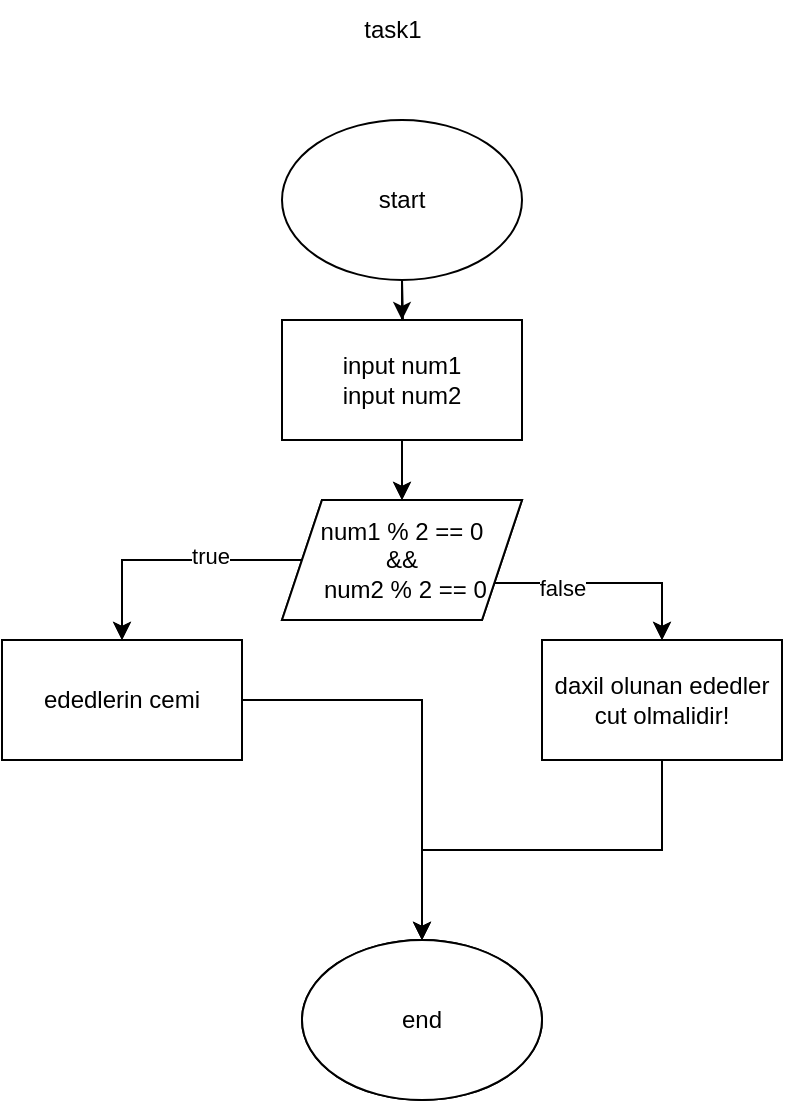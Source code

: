 <mxfile version="26.0.16">
  <diagram name="Страница — 1" id="8J66_-uDEm4GCvcUEeyM">
    <mxGraphModel dx="1280" dy="1651" grid="1" gridSize="10" guides="1" tooltips="1" connect="1" arrows="1" fold="1" page="1" pageScale="1" pageWidth="827" pageHeight="1169" math="0" shadow="0">
      <root>
        <mxCell id="0" />
        <mxCell id="1" parent="0" />
        <mxCell id="rXha1yn2Jos-oDwd2vt6-12" value="" style="edgeStyle=orthogonalEdgeStyle;rounded=0;orthogonalLoop=1;jettySize=auto;html=1;" edge="1" parent="1" source="rXha1yn2Jos-oDwd2vt6-1" target="rXha1yn2Jos-oDwd2vt6-6">
          <mxGeometry relative="1" as="geometry" />
        </mxCell>
        <mxCell id="rXha1yn2Jos-oDwd2vt6-1" value="start" style="ellipse;whiteSpace=wrap;html=1;" vertex="1" parent="1">
          <mxGeometry x="40" y="10" width="120" height="80" as="geometry" />
        </mxCell>
        <mxCell id="rXha1yn2Jos-oDwd2vt6-2" value="end" style="ellipse;whiteSpace=wrap;html=1;" vertex="1" parent="1">
          <mxGeometry x="50" y="420" width="120" height="80" as="geometry" />
        </mxCell>
        <mxCell id="rXha1yn2Jos-oDwd2vt6-14" style="edgeStyle=orthogonalEdgeStyle;rounded=0;orthogonalLoop=1;jettySize=auto;html=1;entryX=0.5;entryY=0;entryDx=0;entryDy=0;" edge="1" parent="1" source="rXha1yn2Jos-oDwd2vt6-3" target="rXha1yn2Jos-oDwd2vt6-9">
          <mxGeometry relative="1" as="geometry" />
        </mxCell>
        <mxCell id="rXha1yn2Jos-oDwd2vt6-19" value="true" style="edgeLabel;html=1;align=center;verticalAlign=middle;resizable=0;points=[];" vertex="1" connectable="0" parent="rXha1yn2Jos-oDwd2vt6-14">
          <mxGeometry x="-0.292" y="-2" relative="1" as="geometry">
            <mxPoint as="offset" />
          </mxGeometry>
        </mxCell>
        <mxCell id="rXha1yn2Jos-oDwd2vt6-17" style="edgeStyle=orthogonalEdgeStyle;rounded=0;orthogonalLoop=1;jettySize=auto;html=1;exitX=1;exitY=0.75;exitDx=0;exitDy=0;entryX=0.5;entryY=0;entryDx=0;entryDy=0;" edge="1" parent="1" source="rXha1yn2Jos-oDwd2vt6-3" target="rXha1yn2Jos-oDwd2vt6-10">
          <mxGeometry relative="1" as="geometry" />
        </mxCell>
        <mxCell id="rXha1yn2Jos-oDwd2vt6-20" value="false" style="edgeLabel;html=1;align=center;verticalAlign=middle;resizable=0;points=[];" vertex="1" connectable="0" parent="rXha1yn2Jos-oDwd2vt6-17">
          <mxGeometry x="-0.398" y="-2" relative="1" as="geometry">
            <mxPoint as="offset" />
          </mxGeometry>
        </mxCell>
        <mxCell id="rXha1yn2Jos-oDwd2vt6-3" value="num &amp;gt;= 1&lt;div&gt;&amp;amp;&amp;amp;&lt;/div&gt;&lt;div&gt;num &amp;lt;=99&lt;/div&gt;" style="shape=parallelogram;perimeter=parallelogramPerimeter;whiteSpace=wrap;html=1;fixedSize=1;" vertex="1" parent="1">
          <mxGeometry x="40" y="200" width="120" height="60" as="geometry" />
        </mxCell>
        <mxCell id="rXha1yn2Jos-oDwd2vt6-13" value="" style="edgeStyle=orthogonalEdgeStyle;rounded=0;orthogonalLoop=1;jettySize=auto;html=1;" edge="1" parent="1" source="rXha1yn2Jos-oDwd2vt6-6" target="rXha1yn2Jos-oDwd2vt6-3">
          <mxGeometry relative="1" as="geometry" />
        </mxCell>
        <mxCell id="rXha1yn2Jos-oDwd2vt6-6" value="input num" style="rounded=0;whiteSpace=wrap;html=1;" vertex="1" parent="1">
          <mxGeometry x="40" y="110" width="120" height="60" as="geometry" />
        </mxCell>
        <mxCell id="rXha1yn2Jos-oDwd2vt6-9" value="&lt;span style=&quot;font-weight: normal;&quot;&gt;reqemi herfe ceviririk&lt;/span&gt;" style="rounded=0;whiteSpace=wrap;html=1;fontStyle=1" vertex="1" parent="1">
          <mxGeometry x="-100" y="270" width="120" height="60" as="geometry" />
        </mxCell>
        <mxCell id="rXha1yn2Jos-oDwd2vt6-18" style="edgeStyle=orthogonalEdgeStyle;rounded=0;orthogonalLoop=1;jettySize=auto;html=1;exitX=0.5;exitY=1;exitDx=0;exitDy=0;entryX=0.5;entryY=0;entryDx=0;entryDy=0;" edge="1" parent="1" source="rXha1yn2Jos-oDwd2vt6-10" target="rXha1yn2Jos-oDwd2vt6-2">
          <mxGeometry relative="1" as="geometry" />
        </mxCell>
        <mxCell id="rXha1yn2Jos-oDwd2vt6-10" value="sehv mesaji" style="rounded=0;whiteSpace=wrap;html=1;" vertex="1" parent="1">
          <mxGeometry x="170" y="270" width="120" height="60" as="geometry" />
        </mxCell>
        <mxCell id="rXha1yn2Jos-oDwd2vt6-21" value="" style="edgeStyle=orthogonalEdgeStyle;rounded=0;orthogonalLoop=1;jettySize=auto;html=1;" edge="1" parent="1" target="rXha1yn2Jos-oDwd2vt6-29">
          <mxGeometry relative="1" as="geometry">
            <mxPoint x="100" y="90" as="sourcePoint" />
          </mxGeometry>
        </mxCell>
        <mxCell id="rXha1yn2Jos-oDwd2vt6-22" value="end" style="ellipse;whiteSpace=wrap;html=1;" vertex="1" parent="1">
          <mxGeometry x="50" y="420" width="120" height="80" as="geometry" />
        </mxCell>
        <mxCell id="rXha1yn2Jos-oDwd2vt6-23" style="edgeStyle=orthogonalEdgeStyle;rounded=0;orthogonalLoop=1;jettySize=auto;html=1;entryX=0.5;entryY=0;entryDx=0;entryDy=0;" edge="1" parent="1" source="rXha1yn2Jos-oDwd2vt6-27" target="rXha1yn2Jos-oDwd2vt6-31">
          <mxGeometry relative="1" as="geometry" />
        </mxCell>
        <mxCell id="rXha1yn2Jos-oDwd2vt6-24" value="true" style="edgeLabel;html=1;align=center;verticalAlign=middle;resizable=0;points=[];" vertex="1" connectable="0" parent="rXha1yn2Jos-oDwd2vt6-23">
          <mxGeometry x="-0.292" y="-2" relative="1" as="geometry">
            <mxPoint as="offset" />
          </mxGeometry>
        </mxCell>
        <mxCell id="rXha1yn2Jos-oDwd2vt6-25" style="edgeStyle=orthogonalEdgeStyle;rounded=0;orthogonalLoop=1;jettySize=auto;html=1;exitX=1;exitY=0.75;exitDx=0;exitDy=0;entryX=0.5;entryY=0;entryDx=0;entryDy=0;" edge="1" parent="1" source="rXha1yn2Jos-oDwd2vt6-27" target="rXha1yn2Jos-oDwd2vt6-33">
          <mxGeometry relative="1" as="geometry" />
        </mxCell>
        <mxCell id="rXha1yn2Jos-oDwd2vt6-26" value="false" style="edgeLabel;html=1;align=center;verticalAlign=middle;resizable=0;points=[];" vertex="1" connectable="0" parent="rXha1yn2Jos-oDwd2vt6-25">
          <mxGeometry x="-0.398" y="-2" relative="1" as="geometry">
            <mxPoint as="offset" />
          </mxGeometry>
        </mxCell>
        <mxCell id="rXha1yn2Jos-oDwd2vt6-27" value="num1 % &lt;span class=&quot;hljs-number&quot;&gt;2&lt;/span&gt; == &lt;span class=&quot;hljs-number&quot;&gt;0&lt;/span&gt;&lt;div&gt; &amp;amp;&amp;amp;&lt;/div&gt;&lt;div&gt;&amp;nbsp;num2 % &lt;span class=&quot;hljs-number&quot;&gt;2&lt;/span&gt; == &lt;span class=&quot;hljs-number&quot;&gt;0&lt;/span&gt;&lt;/div&gt;" style="shape=parallelogram;perimeter=parallelogramPerimeter;whiteSpace=wrap;html=1;fixedSize=1;" vertex="1" parent="1">
          <mxGeometry x="40" y="200" width="120" height="60" as="geometry" />
        </mxCell>
        <mxCell id="rXha1yn2Jos-oDwd2vt6-28" value="" style="edgeStyle=orthogonalEdgeStyle;rounded=0;orthogonalLoop=1;jettySize=auto;html=1;" edge="1" parent="1" source="rXha1yn2Jos-oDwd2vt6-29" target="rXha1yn2Jos-oDwd2vt6-27">
          <mxGeometry relative="1" as="geometry" />
        </mxCell>
        <mxCell id="rXha1yn2Jos-oDwd2vt6-29" value="input num1&lt;div&gt;input num2&lt;/div&gt;" style="rounded=0;whiteSpace=wrap;html=1;" vertex="1" parent="1">
          <mxGeometry x="40" y="110" width="120" height="60" as="geometry" />
        </mxCell>
        <mxCell id="rXha1yn2Jos-oDwd2vt6-38" style="edgeStyle=orthogonalEdgeStyle;rounded=0;orthogonalLoop=1;jettySize=auto;html=1;" edge="1" parent="1" source="rXha1yn2Jos-oDwd2vt6-31" target="rXha1yn2Jos-oDwd2vt6-22">
          <mxGeometry relative="1" as="geometry" />
        </mxCell>
        <mxCell id="rXha1yn2Jos-oDwd2vt6-31" value="&lt;span style=&quot;font-weight: 400;&quot;&gt;еdеdlеrin cеmi&lt;/span&gt;" style="rounded=0;whiteSpace=wrap;html=1;fontStyle=1" vertex="1" parent="1">
          <mxGeometry x="-100" y="270" width="120" height="60" as="geometry" />
        </mxCell>
        <mxCell id="rXha1yn2Jos-oDwd2vt6-32" style="edgeStyle=orthogonalEdgeStyle;rounded=0;orthogonalLoop=1;jettySize=auto;html=1;exitX=0.5;exitY=1;exitDx=0;exitDy=0;entryX=0.5;entryY=0;entryDx=0;entryDy=0;" edge="1" parent="1" source="rXha1yn2Jos-oDwd2vt6-33" target="rXha1yn2Jos-oDwd2vt6-22">
          <mxGeometry relative="1" as="geometry" />
        </mxCell>
        <mxCell id="rXha1yn2Jos-oDwd2vt6-33" value="daxil olunan ededler cut olmalidir!" style="rounded=0;whiteSpace=wrap;html=1;" vertex="1" parent="1">
          <mxGeometry x="170" y="270" width="120" height="60" as="geometry" />
        </mxCell>
        <mxCell id="rXha1yn2Jos-oDwd2vt6-36" value="task1" style="text;html=1;align=center;verticalAlign=middle;resizable=0;points=[];autosize=1;strokeColor=none;fillColor=none;" vertex="1" parent="1">
          <mxGeometry x="70" y="-50" width="50" height="30" as="geometry" />
        </mxCell>
      </root>
    </mxGraphModel>
  </diagram>
</mxfile>
